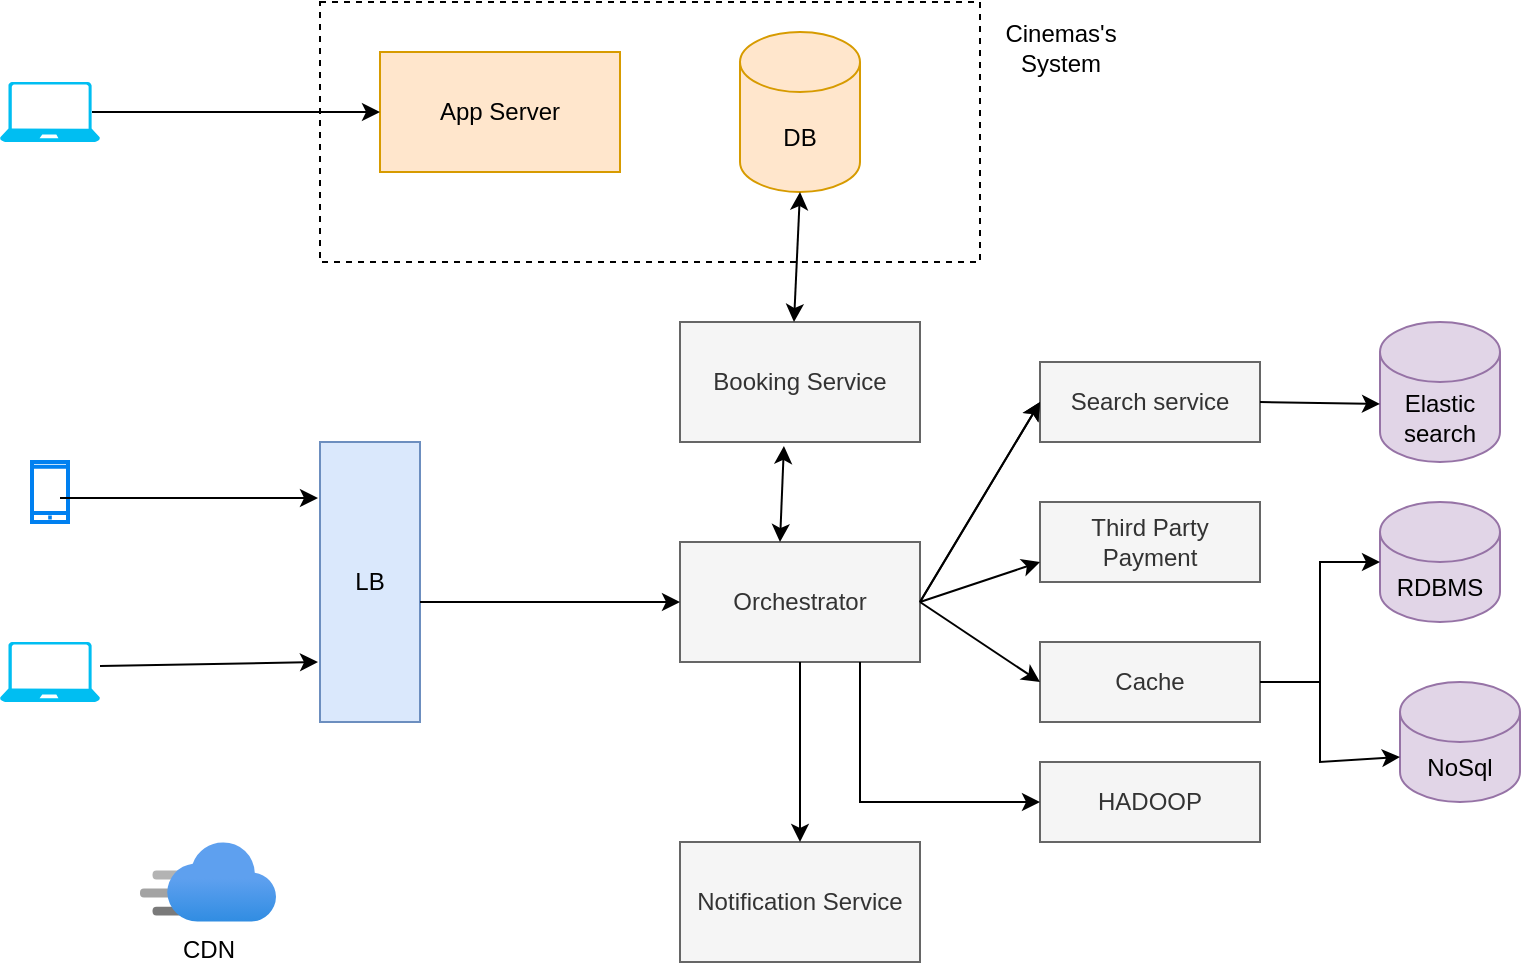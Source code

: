 <mxfile version="22.1.11" type="device">
  <diagram name="Page-1" id="2MS_HTVRJ7BGoJ1P0p9R">
    <mxGraphModel dx="1306" dy="723" grid="1" gridSize="10" guides="1" tooltips="1" connect="1" arrows="1" fold="1" page="1" pageScale="1" pageWidth="850" pageHeight="1100" math="0" shadow="0">
      <root>
        <mxCell id="0" />
        <mxCell id="1" parent="0" />
        <mxCell id="0y2PuOgmpEa-RpFJCHIi-1" value="" style="rounded=0;whiteSpace=wrap;html=1;dashed=1;" vertex="1" parent="1">
          <mxGeometry x="190" y="30" width="330" height="130" as="geometry" />
        </mxCell>
        <mxCell id="0y2PuOgmpEa-RpFJCHIi-2" value="App Server" style="rounded=0;whiteSpace=wrap;html=1;strokeColor=#d79b00;fillColor=#ffe6cc;" vertex="1" parent="1">
          <mxGeometry x="220" y="55" width="120" height="60" as="geometry" />
        </mxCell>
        <mxCell id="0y2PuOgmpEa-RpFJCHIi-3" value="DB" style="shape=cylinder3;whiteSpace=wrap;html=1;boundedLbl=1;backgroundOutline=1;size=15;fillColor=#ffe6cc;strokeColor=#d79b00;" vertex="1" parent="1">
          <mxGeometry x="400" y="45" width="60" height="80" as="geometry" />
        </mxCell>
        <mxCell id="0y2PuOgmpEa-RpFJCHIi-4" value="" style="verticalLabelPosition=bottom;html=1;verticalAlign=top;align=center;strokeColor=none;fillColor=#00BEF2;shape=mxgraph.azure.laptop;pointerEvents=1;" vertex="1" parent="1">
          <mxGeometry x="30" y="70" width="50" height="30" as="geometry" />
        </mxCell>
        <mxCell id="0y2PuOgmpEa-RpFJCHIi-5" value="" style="endArrow=classic;html=1;rounded=0;exitX=0.92;exitY=0.5;exitDx=0;exitDy=0;exitPerimeter=0;" edge="1" parent="1" source="0y2PuOgmpEa-RpFJCHIi-4" target="0y2PuOgmpEa-RpFJCHIi-2">
          <mxGeometry width="50" height="50" relative="1" as="geometry">
            <mxPoint x="80" y="90" as="sourcePoint" />
            <mxPoint x="130" y="40" as="targetPoint" />
          </mxGeometry>
        </mxCell>
        <mxCell id="0y2PuOgmpEa-RpFJCHIi-6" value="Booking Service" style="rounded=0;whiteSpace=wrap;html=1;fillColor=#f5f5f5;fontColor=#333333;strokeColor=#666666;" vertex="1" parent="1">
          <mxGeometry x="370" y="190" width="120" height="60" as="geometry" />
        </mxCell>
        <mxCell id="0y2PuOgmpEa-RpFJCHIi-7" value="Orchestrator" style="rounded=0;whiteSpace=wrap;html=1;fillColor=#f5f5f5;fontColor=#333333;strokeColor=#666666;" vertex="1" parent="1">
          <mxGeometry x="370" y="300" width="120" height="60" as="geometry" />
        </mxCell>
        <mxCell id="0y2PuOgmpEa-RpFJCHIi-8" value="Search service" style="rounded=0;whiteSpace=wrap;html=1;fillColor=#f5f5f5;fontColor=#333333;strokeColor=#666666;" vertex="1" parent="1">
          <mxGeometry x="550" y="210" width="110" height="40" as="geometry" />
        </mxCell>
        <mxCell id="0y2PuOgmpEa-RpFJCHIi-9" value="Third Party Payment" style="rounded=0;whiteSpace=wrap;html=1;fillColor=#f5f5f5;fontColor=#333333;strokeColor=#666666;" vertex="1" parent="1">
          <mxGeometry x="550" y="280" width="110" height="40" as="geometry" />
        </mxCell>
        <mxCell id="0y2PuOgmpEa-RpFJCHIi-10" value="Cache" style="rounded=0;whiteSpace=wrap;html=1;fillColor=#f5f5f5;fontColor=#333333;strokeColor=#666666;" vertex="1" parent="1">
          <mxGeometry x="550" y="350" width="110" height="40" as="geometry" />
        </mxCell>
        <mxCell id="0y2PuOgmpEa-RpFJCHIi-11" value="HADOOP" style="rounded=0;whiteSpace=wrap;html=1;fillColor=#f5f5f5;fontColor=#333333;strokeColor=#666666;" vertex="1" parent="1">
          <mxGeometry x="550" y="410" width="110" height="40" as="geometry" />
        </mxCell>
        <mxCell id="0y2PuOgmpEa-RpFJCHIi-12" value="RDBMS" style="shape=cylinder3;whiteSpace=wrap;html=1;boundedLbl=1;backgroundOutline=1;size=15;fillColor=#e1d5e7;strokeColor=#9673a6;" vertex="1" parent="1">
          <mxGeometry x="720" y="280" width="60" height="60" as="geometry" />
        </mxCell>
        <mxCell id="0y2PuOgmpEa-RpFJCHIi-13" value="NoSql" style="shape=cylinder3;whiteSpace=wrap;html=1;boundedLbl=1;backgroundOutline=1;size=15;fillColor=#e1d5e7;strokeColor=#9673a6;" vertex="1" parent="1">
          <mxGeometry x="730" y="370" width="60" height="60" as="geometry" />
        </mxCell>
        <mxCell id="0y2PuOgmpEa-RpFJCHIi-14" value="Notification Service" style="rounded=0;whiteSpace=wrap;html=1;fillColor=#f5f5f5;fontColor=#333333;strokeColor=#666666;" vertex="1" parent="1">
          <mxGeometry x="370" y="450" width="120" height="60" as="geometry" />
        </mxCell>
        <mxCell id="0y2PuOgmpEa-RpFJCHIi-16" value="Elastic&lt;br&gt;search" style="shape=cylinder3;whiteSpace=wrap;html=1;boundedLbl=1;backgroundOutline=1;size=15;fillColor=#e1d5e7;strokeColor=#9673a6;" vertex="1" parent="1">
          <mxGeometry x="720" y="190" width="60" height="70" as="geometry" />
        </mxCell>
        <mxCell id="0y2PuOgmpEa-RpFJCHIi-17" value="" style="endArrow=classic;startArrow=classic;html=1;rounded=0;exitX=0;exitY=0;exitDx=0;exitDy=37.5;exitPerimeter=0;" edge="1" parent="1" source="0y2PuOgmpEa-RpFJCHIi-13">
          <mxGeometry width="50" height="50" relative="1" as="geometry">
            <mxPoint x="690" y="400" as="sourcePoint" />
            <mxPoint x="720" y="310" as="targetPoint" />
            <Array as="points">
              <mxPoint x="690" y="410" />
              <mxPoint x="690" y="310" />
            </Array>
          </mxGeometry>
        </mxCell>
        <mxCell id="0y2PuOgmpEa-RpFJCHIi-18" value="" style="endArrow=none;html=1;rounded=0;" edge="1" parent="1">
          <mxGeometry width="50" height="50" relative="1" as="geometry">
            <mxPoint x="660" y="370" as="sourcePoint" />
            <mxPoint x="690" y="370" as="targetPoint" />
          </mxGeometry>
        </mxCell>
        <mxCell id="0y2PuOgmpEa-RpFJCHIi-19" value="" style="html=1;verticalLabelPosition=bottom;align=center;labelBackgroundColor=#ffffff;verticalAlign=top;strokeWidth=2;strokeColor=#0080F0;shadow=0;dashed=0;shape=mxgraph.ios7.icons.smartphone;" vertex="1" parent="1">
          <mxGeometry x="46" y="260" width="18" height="30" as="geometry" />
        </mxCell>
        <mxCell id="0y2PuOgmpEa-RpFJCHIi-20" value="" style="verticalLabelPosition=bottom;html=1;verticalAlign=top;align=center;strokeColor=none;fillColor=#00BEF2;shape=mxgraph.azure.laptop;pointerEvents=1;" vertex="1" parent="1">
          <mxGeometry x="30" y="350" width="50" height="30" as="geometry" />
        </mxCell>
        <mxCell id="0y2PuOgmpEa-RpFJCHIi-21" value="LB" style="rounded=0;whiteSpace=wrap;html=1;fillColor=#dae8fc;strokeColor=#6c8ebf;" vertex="1" parent="1">
          <mxGeometry x="190" y="250" width="50" height="140" as="geometry" />
        </mxCell>
        <mxCell id="0y2PuOgmpEa-RpFJCHIi-22" value="" style="endArrow=classic;html=1;rounded=0;entryX=-0.02;entryY=0.2;entryDx=0;entryDy=0;entryPerimeter=0;" edge="1" parent="1" target="0y2PuOgmpEa-RpFJCHIi-21">
          <mxGeometry width="50" height="50" relative="1" as="geometry">
            <mxPoint x="60" y="278" as="sourcePoint" />
            <mxPoint x="130" y="230" as="targetPoint" />
          </mxGeometry>
        </mxCell>
        <mxCell id="0y2PuOgmpEa-RpFJCHIi-23" value="" style="endArrow=classic;html=1;rounded=0;entryX=-0.02;entryY=0.2;entryDx=0;entryDy=0;entryPerimeter=0;" edge="1" parent="1">
          <mxGeometry width="50" height="50" relative="1" as="geometry">
            <mxPoint x="80" y="362" as="sourcePoint" />
            <mxPoint x="189" y="360" as="targetPoint" />
          </mxGeometry>
        </mxCell>
        <mxCell id="0y2PuOgmpEa-RpFJCHIi-24" value="" style="endArrow=classic;html=1;rounded=0;entryX=0;entryY=0.5;entryDx=0;entryDy=0;" edge="1" parent="1" target="0y2PuOgmpEa-RpFJCHIi-7">
          <mxGeometry width="50" height="50" relative="1" as="geometry">
            <mxPoint x="240" y="330" as="sourcePoint" />
            <mxPoint x="290" y="280" as="targetPoint" />
          </mxGeometry>
        </mxCell>
        <mxCell id="0y2PuOgmpEa-RpFJCHIi-25" value="" style="endArrow=classic;startArrow=classic;html=1;rounded=0;entryX=0.433;entryY=1.033;entryDx=0;entryDy=0;entryPerimeter=0;" edge="1" parent="1" target="0y2PuOgmpEa-RpFJCHIi-6">
          <mxGeometry width="50" height="50" relative="1" as="geometry">
            <mxPoint x="420" y="300" as="sourcePoint" />
            <mxPoint x="470" y="250" as="targetPoint" />
          </mxGeometry>
        </mxCell>
        <mxCell id="0y2PuOgmpEa-RpFJCHIi-26" value="" style="endArrow=classic;html=1;rounded=0;" edge="1" parent="1" target="0y2PuOgmpEa-RpFJCHIi-14">
          <mxGeometry width="50" height="50" relative="1" as="geometry">
            <mxPoint x="430" y="360" as="sourcePoint" />
            <mxPoint x="480" y="310" as="targetPoint" />
          </mxGeometry>
        </mxCell>
        <mxCell id="0y2PuOgmpEa-RpFJCHIi-27" value="" style="endArrow=classic;html=1;rounded=0;exitX=1;exitY=0.5;exitDx=0;exitDy=0;" edge="1" parent="1" source="0y2PuOgmpEa-RpFJCHIi-7">
          <mxGeometry width="50" height="50" relative="1" as="geometry">
            <mxPoint x="500" y="280" as="sourcePoint" />
            <mxPoint x="550" y="230" as="targetPoint" />
          </mxGeometry>
        </mxCell>
        <mxCell id="0y2PuOgmpEa-RpFJCHIi-28" value="" style="endArrow=classic;html=1;rounded=0;exitX=1;exitY=0.5;exitDx=0;exitDy=0;entryX=0;entryY=0.5;entryDx=0;entryDy=0;" edge="1" parent="1" source="0y2PuOgmpEa-RpFJCHIi-7" target="0y2PuOgmpEa-RpFJCHIi-10">
          <mxGeometry width="50" height="50" relative="1" as="geometry">
            <mxPoint x="500" y="340" as="sourcePoint" />
            <mxPoint x="560" y="240" as="targetPoint" />
          </mxGeometry>
        </mxCell>
        <mxCell id="0y2PuOgmpEa-RpFJCHIi-29" value="" style="endArrow=classic;html=1;rounded=0;exitX=1;exitY=0.5;exitDx=0;exitDy=0;" edge="1" parent="1">
          <mxGeometry width="50" height="50" relative="1" as="geometry">
            <mxPoint x="490" y="330" as="sourcePoint" />
            <mxPoint x="550" y="230" as="targetPoint" />
          </mxGeometry>
        </mxCell>
        <mxCell id="0y2PuOgmpEa-RpFJCHIi-30" value="" style="endArrow=classic;html=1;rounded=0;entryX=0;entryY=0.75;entryDx=0;entryDy=0;" edge="1" parent="1" target="0y2PuOgmpEa-RpFJCHIi-9">
          <mxGeometry width="50" height="50" relative="1" as="geometry">
            <mxPoint x="490" y="330" as="sourcePoint" />
            <mxPoint x="540" y="280" as="targetPoint" />
          </mxGeometry>
        </mxCell>
        <mxCell id="0y2PuOgmpEa-RpFJCHIi-31" value="" style="endArrow=classic;html=1;rounded=0;entryX=0;entryY=0.5;entryDx=0;entryDy=0;" edge="1" parent="1" target="0y2PuOgmpEa-RpFJCHIi-11">
          <mxGeometry width="50" height="50" relative="1" as="geometry">
            <mxPoint x="460" y="360" as="sourcePoint" />
            <mxPoint x="510" y="310" as="targetPoint" />
            <Array as="points">
              <mxPoint x="460" y="430" />
            </Array>
          </mxGeometry>
        </mxCell>
        <mxCell id="0y2PuOgmpEa-RpFJCHIi-32" value="Cinemas&#39;s &lt;br&gt;System" style="text;html=1;align=center;verticalAlign=middle;resizable=0;points=[];autosize=1;strokeColor=none;fillColor=none;" vertex="1" parent="1">
          <mxGeometry x="520" y="33" width="80" height="40" as="geometry" />
        </mxCell>
        <mxCell id="0y2PuOgmpEa-RpFJCHIi-34" value="CDN" style="image;aspect=fixed;html=1;points=[];align=center;fontSize=12;image=img/lib/azure2/app_services/CDN_Profiles.svg;" vertex="1" parent="1">
          <mxGeometry x="100" y="450" width="68" height="40" as="geometry" />
        </mxCell>
        <mxCell id="0y2PuOgmpEa-RpFJCHIi-35" value="" style="endArrow=classic;startArrow=classic;html=1;rounded=0;entryX=0.5;entryY=1;entryDx=0;entryDy=0;entryPerimeter=0;" edge="1" parent="1" target="0y2PuOgmpEa-RpFJCHIi-3">
          <mxGeometry width="50" height="50" relative="1" as="geometry">
            <mxPoint x="427" y="190" as="sourcePoint" />
            <mxPoint x="427" y="160" as="targetPoint" />
          </mxGeometry>
        </mxCell>
        <mxCell id="0y2PuOgmpEa-RpFJCHIi-36" value="" style="endArrow=classic;html=1;rounded=0;entryX=0;entryY=0;entryDx=0;entryDy=45;entryPerimeter=0;exitX=1;exitY=0.5;exitDx=0;exitDy=0;" edge="1" parent="1" source="0y2PuOgmpEa-RpFJCHIi-8">
          <mxGeometry width="50" height="50" relative="1" as="geometry">
            <mxPoint x="660" y="226" as="sourcePoint" />
            <mxPoint x="720" y="231" as="targetPoint" />
          </mxGeometry>
        </mxCell>
      </root>
    </mxGraphModel>
  </diagram>
</mxfile>
